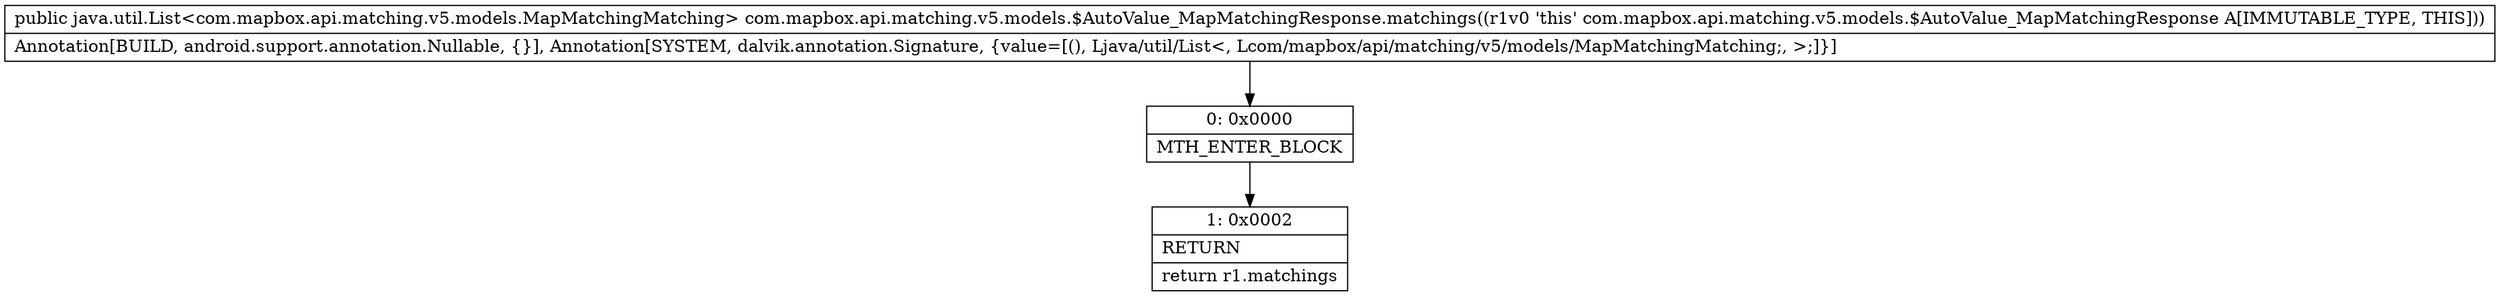 digraph "CFG forcom.mapbox.api.matching.v5.models.$AutoValue_MapMatchingResponse.matchings()Ljava\/util\/List;" {
Node_0 [shape=record,label="{0\:\ 0x0000|MTH_ENTER_BLOCK\l}"];
Node_1 [shape=record,label="{1\:\ 0x0002|RETURN\l|return r1.matchings\l}"];
MethodNode[shape=record,label="{public java.util.List\<com.mapbox.api.matching.v5.models.MapMatchingMatching\> com.mapbox.api.matching.v5.models.$AutoValue_MapMatchingResponse.matchings((r1v0 'this' com.mapbox.api.matching.v5.models.$AutoValue_MapMatchingResponse A[IMMUTABLE_TYPE, THIS]))  | Annotation[BUILD, android.support.annotation.Nullable, \{\}], Annotation[SYSTEM, dalvik.annotation.Signature, \{value=[(), Ljava\/util\/List\<, Lcom\/mapbox\/api\/matching\/v5\/models\/MapMatchingMatching;, \>;]\}]\l}"];
MethodNode -> Node_0;
Node_0 -> Node_1;
}

